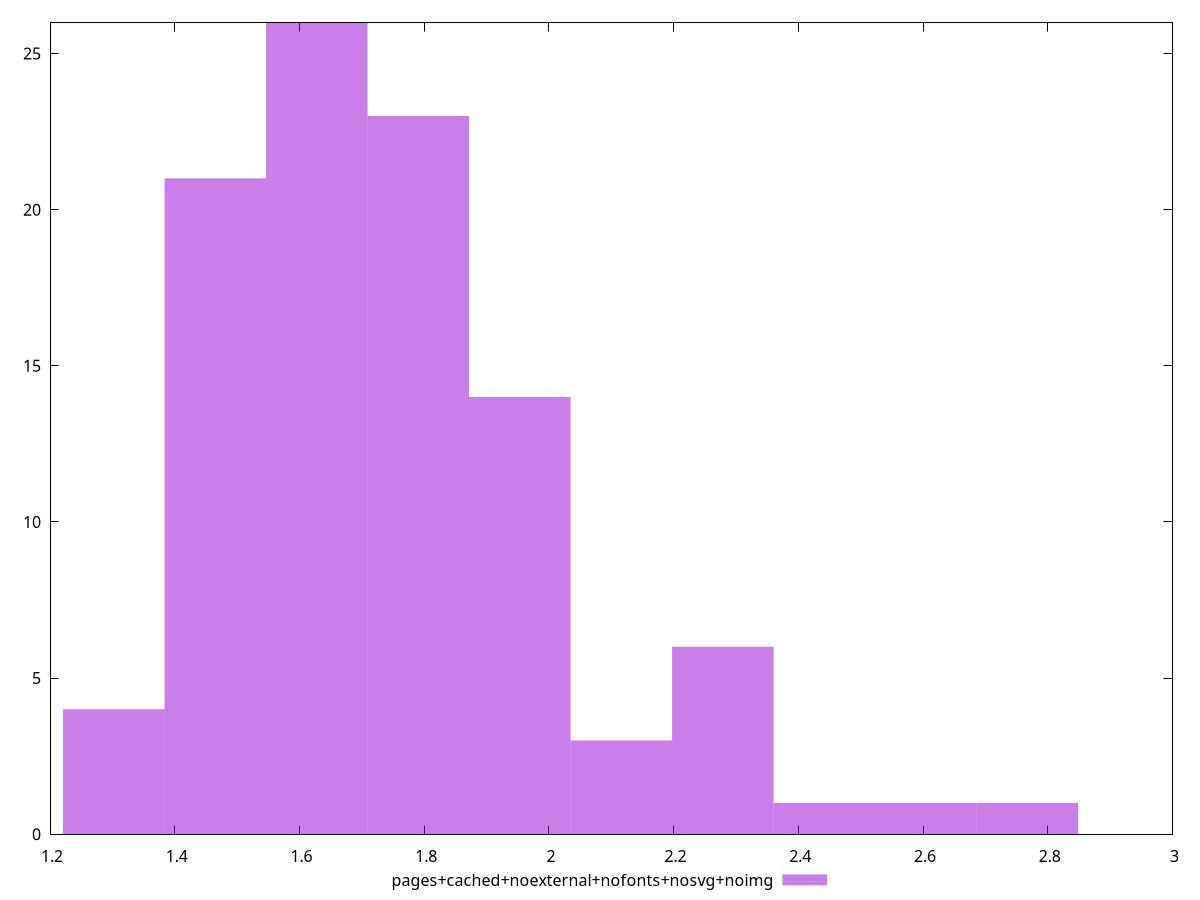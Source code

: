 $_pagesCachedNoexternalNofontsNosvgNoimg <<EOF
1.9533964775477393 14
1.6278303979564492 26
1.4650473581608043 21
2.116179517343384 3
2.767311676525964 1
2.604528636730319 1
1.3022643183651594 4
1.7906134377520941 23
2.278962557139029 6
2.4417455969346737 1
EOF
set key outside below
set terminal pngcairo
set output "report_00005_2020-11-02T22-26-11.212Z/server-response-time/pages+cached+noexternal+nofonts+nosvg+noimg//raw_hist.png"
set yrange [0:26]
set boxwidth 0.16278303979564493
set style fill transparent solid 0.5 noborder
plot $_pagesCachedNoexternalNofontsNosvgNoimg title "pages+cached+noexternal+nofonts+nosvg+noimg" with boxes ,